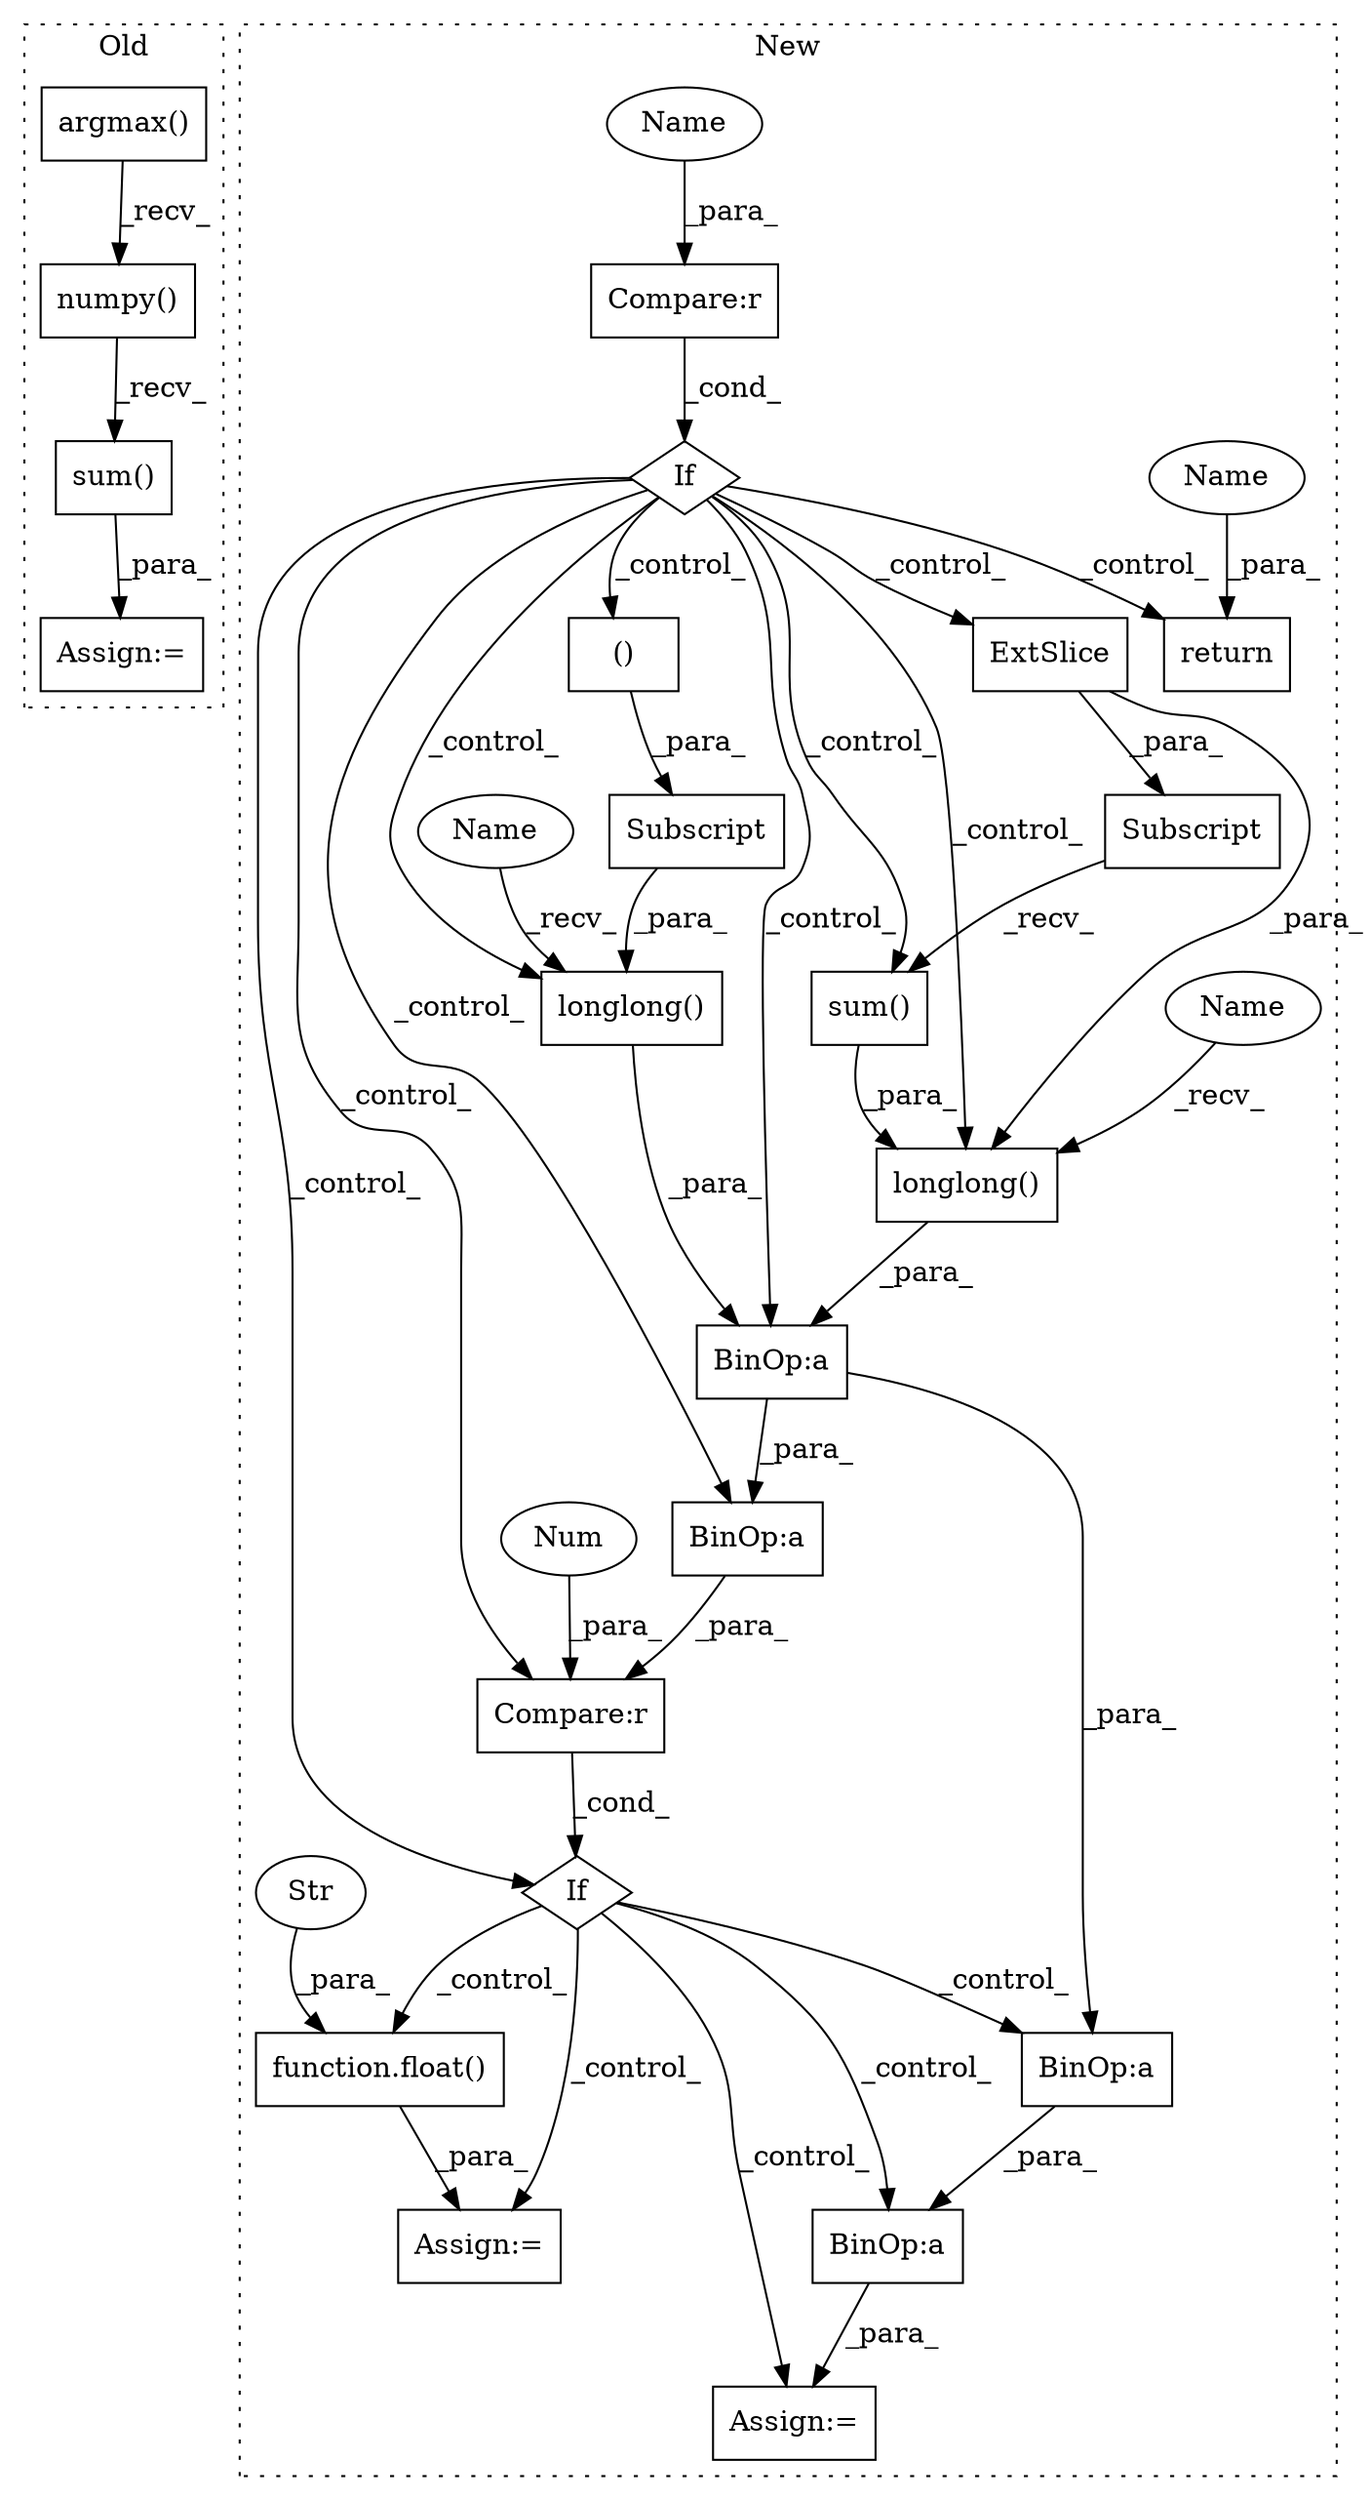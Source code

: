 digraph G {
subgraph cluster0 {
1 [label="argmax()" a="75" s="2033,2049" l="10,10" shape="box"];
4 [label="Assign:=" a="68" s="2336" l="3" shape="box"];
5 [label="numpy()" a="75" s="2033" l="34" shape="box"];
10 [label="sum()" a="75" s="2339" l="31" shape="box"];
label = "Old";
style="dotted";
}
subgraph cluster1 {
2 [label="ExtSlice" a="85" s="2250" l="4" shape="box"];
3 [label="Subscript" a="63" s="2250,0" l="31,0" shape="box"];
6 [label="sum()" a="75" s="2250" l="37" shape="box"];
7 [label="If" a="96" s="2380" l="3" shape="diamond"];
8 [label="BinOp:a" a="82" s="2480" l="4" shape="box"];
9 [label="()" a="54" s="2211" l="7" shape="box"];
11 [label="If" a="96" s="2032" l="3" shape="diamond"];
12 [label="BinOp:a" a="82" s="2385" l="8" shape="box"];
13 [label="BinOp:a" a="82" s="2288" l="3" shape="box"];
14 [label="BinOp:a" a="82" s="2487" l="8" shape="box"];
15 [label="Subscript" a="63" s="2184,0" l="35,0" shape="box"];
16 [label="Compare:r" a="40" s="2383" l="17" shape="box"];
17 [label="Num" a="76" s="2399" l="1" shape="ellipse"];
18 [label="Compare:r" a="40" s="2035" l="29" shape="box"];
19 [label="return" a="93" s="2078" l="7" shape="box"];
20 [label="function.float()" a="75" s="2424,2435" l="6,1" shape="box"];
21 [label="Str" a="66" s="2430" l="5" shape="ellipse"];
22 [label="Assign:=" a="68" s="2421" l="3" shape="box"];
23 [label="Assign:=" a="68" s="2474" l="3" shape="box"];
24 [label="longlong()" a="75" s="2238,2287" l="12,1" shape="box"];
25 [label="longlong()" a="75" s="2172,2219" l="12,1" shape="box"];
26 [label="Name" a="87" s="2085" l="4" shape="ellipse"];
27 [label="Name" a="87" s="2060" l="4" shape="ellipse"];
28 [label="Name" a="87" s="2238" l="2" shape="ellipse"];
29 [label="Name" a="87" s="2172" l="2" shape="ellipse"];
label = "New";
style="dotted";
}
1 -> 5 [label="_recv_"];
2 -> 24 [label="_para_"];
2 -> 3 [label="_para_"];
3 -> 6 [label="_recv_"];
5 -> 10 [label="_recv_"];
6 -> 24 [label="_para_"];
7 -> 8 [label="_control_"];
7 -> 14 [label="_control_"];
7 -> 23 [label="_control_"];
7 -> 22 [label="_control_"];
7 -> 20 [label="_control_"];
8 -> 23 [label="_para_"];
9 -> 15 [label="_para_"];
10 -> 4 [label="_para_"];
11 -> 13 [label="_control_"];
11 -> 2 [label="_control_"];
11 -> 25 [label="_control_"];
11 -> 24 [label="_control_"];
11 -> 16 [label="_control_"];
11 -> 19 [label="_control_"];
11 -> 12 [label="_control_"];
11 -> 9 [label="_control_"];
11 -> 6 [label="_control_"];
11 -> 7 [label="_control_"];
12 -> 16 [label="_para_"];
13 -> 12 [label="_para_"];
13 -> 14 [label="_para_"];
14 -> 8 [label="_para_"];
15 -> 25 [label="_para_"];
16 -> 7 [label="_cond_"];
17 -> 16 [label="_para_"];
18 -> 11 [label="_cond_"];
20 -> 22 [label="_para_"];
21 -> 20 [label="_para_"];
24 -> 13 [label="_para_"];
25 -> 13 [label="_para_"];
26 -> 19 [label="_para_"];
27 -> 18 [label="_para_"];
28 -> 24 [label="_recv_"];
29 -> 25 [label="_recv_"];
}